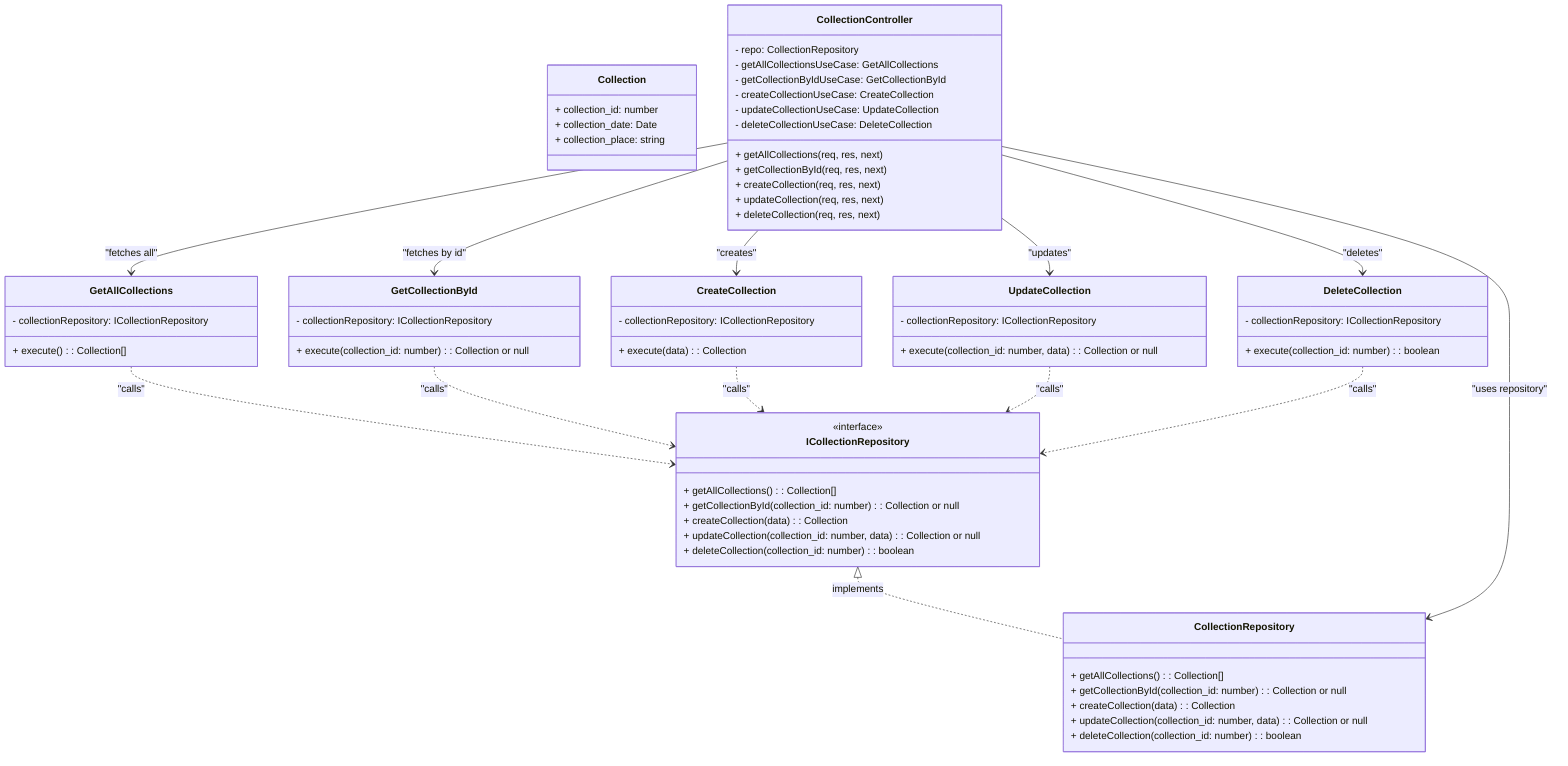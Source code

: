 %% docs/diagrams/collection.mmd

classDiagram
    class Collection {
        + collection_id: number
        + collection_date: Date
        + collection_place: string
    }

    class CollectionController {
        - repo: CollectionRepository
        - getAllCollectionsUseCase: GetAllCollections
        - getCollectionByIdUseCase: GetCollectionById
        - createCollectionUseCase: CreateCollection
        - updateCollectionUseCase: UpdateCollection
        - deleteCollectionUseCase: DeleteCollection
        + getAllCollections(req, res, next)
        + getCollectionById(req, res, next)
        + createCollection(req, res, next)
        + updateCollection(req, res, next)
        + deleteCollection(req, res, next)
    }

    class GetAllCollections {
        - collectionRepository: ICollectionRepository
        + execute(): Collection[]
    }

    class GetCollectionById {
        - collectionRepository: ICollectionRepository
        + execute(collection_id: number): Collection or null
    }

    class CreateCollection {
        - collectionRepository: ICollectionRepository
        + execute(data): Collection
    }

    class UpdateCollection {
        - collectionRepository: ICollectionRepository
        + execute(collection_id: number, data): Collection or null
    }

    class DeleteCollection {
        - collectionRepository: ICollectionRepository
        + execute(collection_id: number): boolean
    }

    class ICollectionRepository {
        <<interface>>
        + getAllCollections(): Collection[]
        + getCollectionById(collection_id: number): Collection or null
        + createCollection(data): Collection
        + updateCollection(collection_id: number, data): Collection or null
        + deleteCollection(collection_id: number): boolean
    }

    class CollectionRepository {
        + getAllCollections(): Collection[]
        + getCollectionById(collection_id: number): Collection or null
        + createCollection(data): Collection
        + updateCollection(collection_id: number, data): Collection or null
        + deleteCollection(collection_id: number): boolean
    }

    ICollectionRepository <|.. CollectionRepository : implements
    CollectionController --> GetAllCollections : "fetches all"
    CollectionController --> GetCollectionById : "fetches by id"
    CollectionController --> CreateCollection : "creates"
    CollectionController --> UpdateCollection : "updates"
    CollectionController --> DeleteCollection : "deletes"
    CollectionController --> CollectionRepository : "uses repository"
    GetAllCollections ..> ICollectionRepository : "calls"
    GetCollectionById ..> ICollectionRepository : "calls"
    CreateCollection ..> ICollectionRepository : "calls"
    UpdateCollection ..> ICollectionRepository : "calls"
    DeleteCollection ..> ICollectionRepository : "calls"